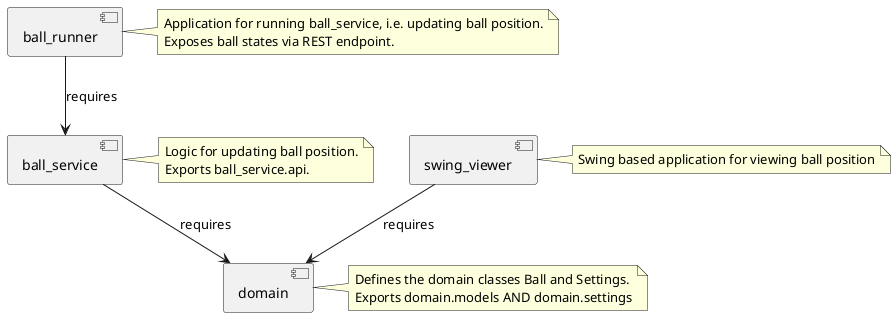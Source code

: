 @startuml
component ball_runner
component ball_service
component swing_viewer
component domain

ball_runner --> ball_service : requires
ball_service --> domain : requires
swing_viewer --> domain : requires

note right of ball_runner
Application for running ball_service, i.e. updating ball position.
Exposes ball states via REST endpoint.
end note
note right of swing_viewer
Swing based application for viewing ball position
end note
note right of ball_service
Logic for updating ball position.
Exports ball_service.api.
end note
note right of domain
Defines the domain classes Ball and Settings.
Exports domain.models AND domain.settings
end note

@enduml